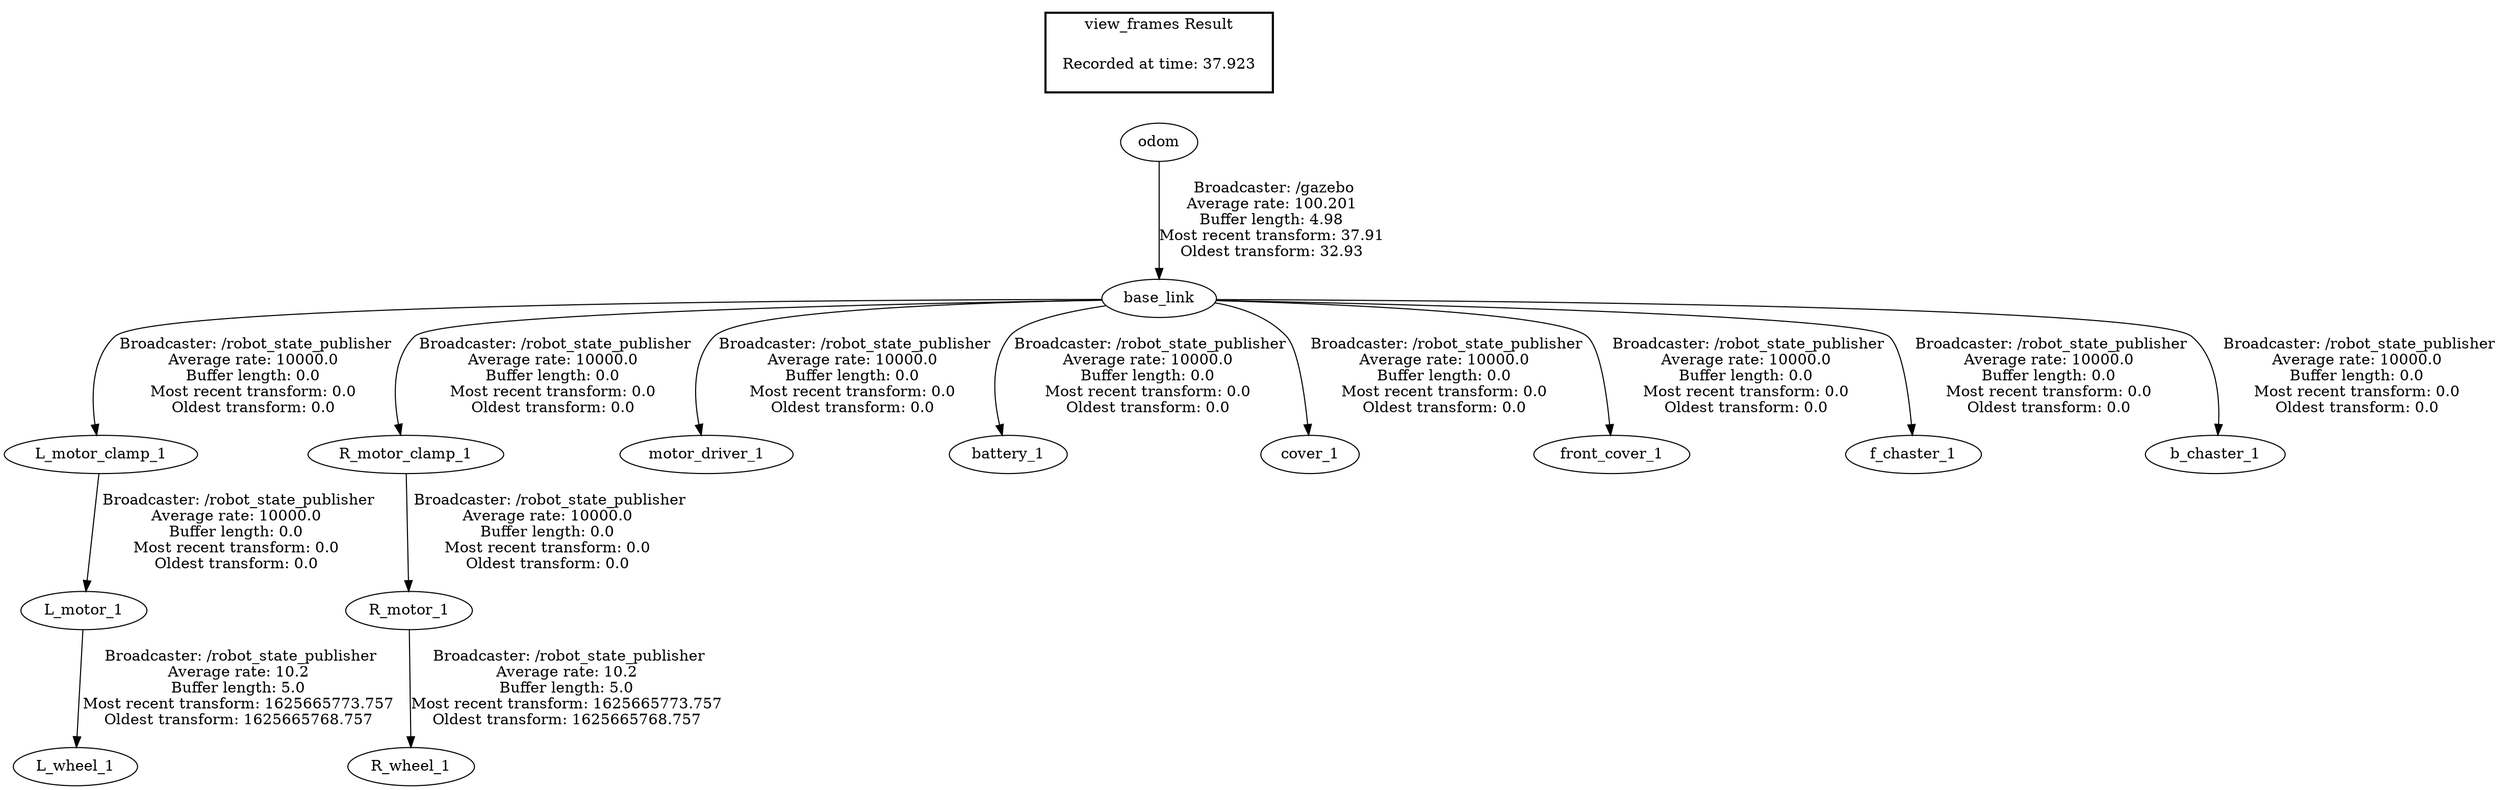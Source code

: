 digraph G {
"L_motor_clamp_1" -> "L_motor_1"[label=" Broadcaster: /robot_state_publisher\nAverage rate: 10000.0\nBuffer length: 0.0\nMost recent transform: 0.0\nOldest transform: 0.0\n"];
"base_link" -> "L_motor_clamp_1"[label=" Broadcaster: /robot_state_publisher\nAverage rate: 10000.0\nBuffer length: 0.0\nMost recent transform: 0.0\nOldest transform: 0.0\n"];
"R_motor_clamp_1" -> "R_motor_1"[label=" Broadcaster: /robot_state_publisher\nAverage rate: 10000.0\nBuffer length: 0.0\nMost recent transform: 0.0\nOldest transform: 0.0\n"];
"base_link" -> "R_motor_clamp_1"[label=" Broadcaster: /robot_state_publisher\nAverage rate: 10000.0\nBuffer length: 0.0\nMost recent transform: 0.0\nOldest transform: 0.0\n"];
"odom" -> "base_link"[label=" Broadcaster: /gazebo\nAverage rate: 100.201\nBuffer length: 4.98\nMost recent transform: 37.91\nOldest transform: 32.93\n"];
"base_link" -> "motor_driver_1"[label=" Broadcaster: /robot_state_publisher\nAverage rate: 10000.0\nBuffer length: 0.0\nMost recent transform: 0.0\nOldest transform: 0.0\n"];
"base_link" -> "battery_1"[label=" Broadcaster: /robot_state_publisher\nAverage rate: 10000.0\nBuffer length: 0.0\nMost recent transform: 0.0\nOldest transform: 0.0\n"];
"base_link" -> "cover_1"[label=" Broadcaster: /robot_state_publisher\nAverage rate: 10000.0\nBuffer length: 0.0\nMost recent transform: 0.0\nOldest transform: 0.0\n"];
"base_link" -> "front_cover_1"[label=" Broadcaster: /robot_state_publisher\nAverage rate: 10000.0\nBuffer length: 0.0\nMost recent transform: 0.0\nOldest transform: 0.0\n"];
"base_link" -> "f_chaster_1"[label=" Broadcaster: /robot_state_publisher\nAverage rate: 10000.0\nBuffer length: 0.0\nMost recent transform: 0.0\nOldest transform: 0.0\n"];
"base_link" -> "b_chaster_1"[label=" Broadcaster: /robot_state_publisher\nAverage rate: 10000.0\nBuffer length: 0.0\nMost recent transform: 0.0\nOldest transform: 0.0\n"];
"L_motor_1" -> "L_wheel_1"[label=" Broadcaster: /robot_state_publisher\nAverage rate: 10.2\nBuffer length: 5.0\nMost recent transform: 1625665773.757\nOldest transform: 1625665768.757\n"];
"R_motor_1" -> "R_wheel_1"[label=" Broadcaster: /robot_state_publisher\nAverage rate: 10.2\nBuffer length: 5.0\nMost recent transform: 1625665773.757\nOldest transform: 1625665768.757\n"];
edge [style=invis];
 subgraph cluster_legend { style=bold; color=black; label ="view_frames Result";
"Recorded at time: 37.923"[ shape=plaintext ] ;
}->"odom";
}